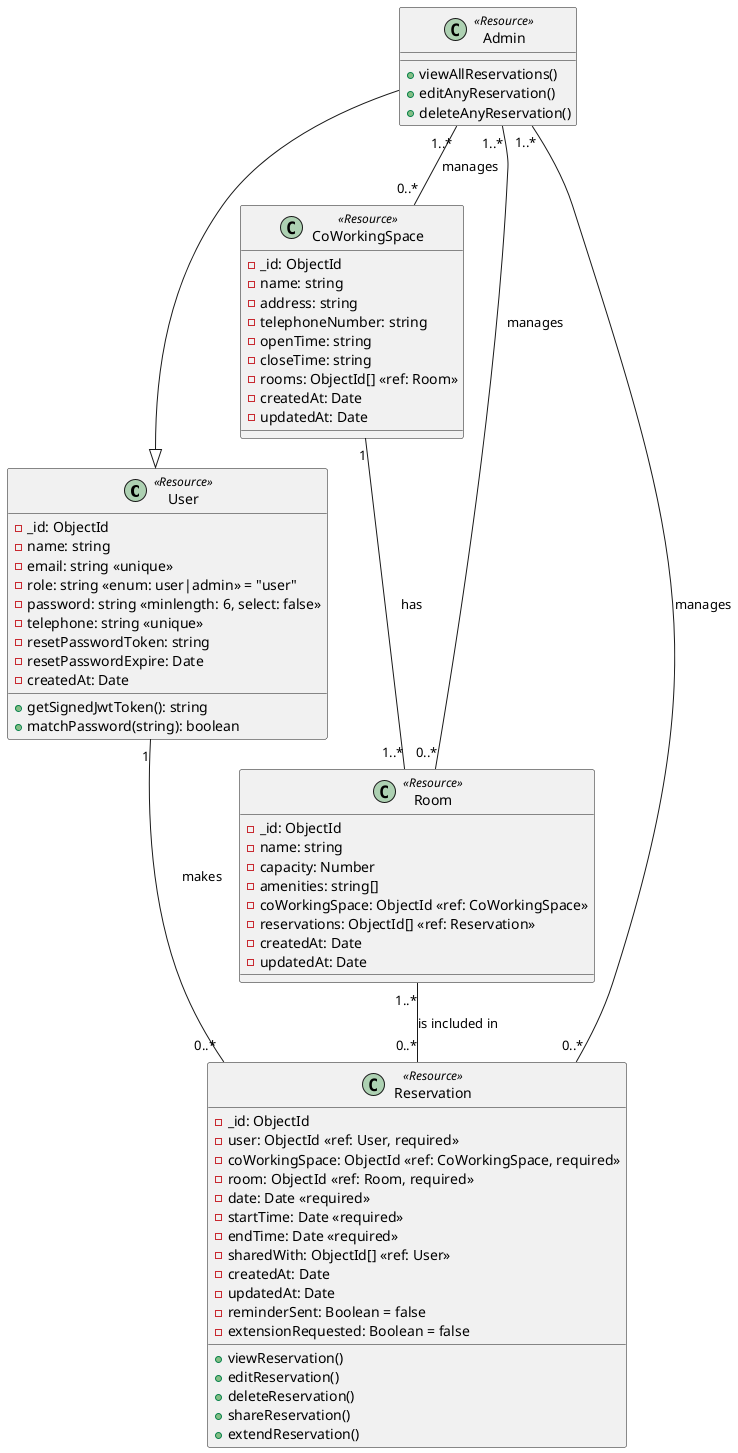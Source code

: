 @startuml

class User <<Resource>> {
    - _id: ObjectId
    - name: string
    - email: string <<unique>>
    - role: string <<enum: user|admin>> = "user"
    - password: string <<minlength: 6, select: false>>
    - telephone: string <<unique>>
    - resetPasswordToken: string
    - resetPasswordExpire: Date
    - createdAt: Date
    + getSignedJwtToken(): string
    + matchPassword(string): boolean
}

class Admin <<Resource>> {
    + viewAllReservations()
    + editAnyReservation()
    + deleteAnyReservation()
}

class CoWorkingSpace <<Resource>> {
    - _id: ObjectId
    - name: string
    - address: string
    - telephoneNumber: string
    - openTime: string
    - closeTime: string
    - rooms: ObjectId[] <<ref: Room>>
    - createdAt: Date
    - updatedAt: Date
}

class Room <<Resource>> {
    - _id: ObjectId
    - name: string
    - capacity: Number
    - amenities: string[]
    - coWorkingSpace: ObjectId <<ref: CoWorkingSpace>>
    - reservations: ObjectId[] <<ref: Reservation>>
    - createdAt: Date
    - updatedAt: Date
}

class Reservation <<Resource>> {
    - _id: ObjectId
    - user: ObjectId <<ref: User, required>>
    - coWorkingSpace: ObjectId <<ref: CoWorkingSpace, required>>
    - room: ObjectId <<ref: Room, required>>
    - date: Date <<required>>
    - startTime: Date <<required>>
    - endTime: Date <<required>>
    - sharedWith: ObjectId[] <<ref: User>>
    - createdAt: Date
    - updatedAt: Date
    - reminderSent: Boolean = false
    - extensionRequested: Boolean = false
    + viewReservation()
    + editReservation()
    + deleteReservation()
    + shareReservation()
    + extendReservation()
}

User "1" -- "0..*" Reservation : makes
CoWorkingSpace "1" -- "1..*" Room : has
Room "1..*" -- "0..*" Reservation : is included in
Admin --|> User
Admin "1..*" -- "0..*" Reservation : manages
Admin "1..*" -- "0..*" Room : manages
Admin "1..*" -- "0..*" CoWorkingSpace : manages
@enduml